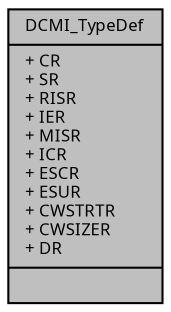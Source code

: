 digraph "DCMI_TypeDef"
{
  edge [fontname="Sans",fontsize="8",labelfontname="Sans",labelfontsize="8"];
  node [fontname="Sans",fontsize="8",shape=record];
  Node1 [label="{DCMI_TypeDef\n|+ CR\l+ SR\l+ RISR\l+ IER\l+ MISR\l+ ICR\l+ ESCR\l+ ESUR\l+ CWSTRTR\l+ CWSIZER\l+ DR\l|}",height=0.2,width=0.4,color="black", fillcolor="grey75", style="filled", fontcolor="black"];
}
